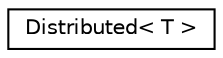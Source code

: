 digraph "Graphical Class Hierarchy"
{
  edge [fontname="Helvetica",fontsize="10",labelfontname="Helvetica",labelfontsize="10"];
  node [fontname="Helvetica",fontsize="10",shape=record];
  rankdir="LR";
  Node1 [label="Distributed\< T \>",height=0.2,width=0.4,color="black", fillcolor="white", style="filled",URL="$classDistributed.html"];
}

